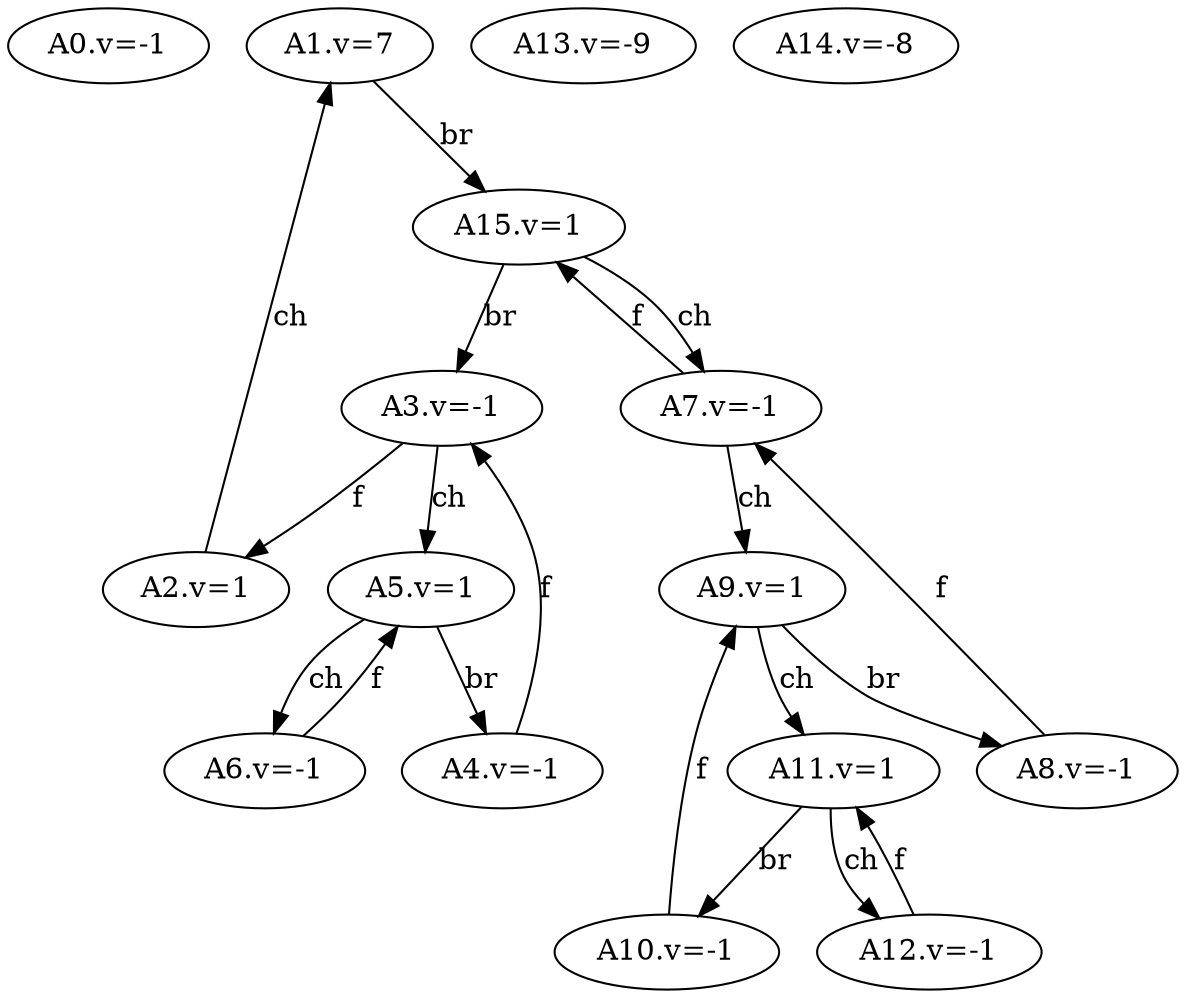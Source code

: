 digraph {
A0 [label="A0.v=-1"]
A1 [label="A1.v=7"]
A2 [label="A2.v=1"]
A3 [label="A3.v=-1"]
A4 [label="A4.v=-1"]
A5 [label="A5.v=1"]
A6 [label="A6.v=-1"]
A7 [label="A7.v=-1"]
A8 [label="A8.v=-1"]
A9 [label="A9.v=1"]
A10 [label="A10.v=-1"]
A11 [label="A11.v=1"]
A12 [label="A12.v=-1"]
A13 [label="A13.v=-9"]
A14 [label="A14.v=-8"]
A15 [label="A15.v=1"]
A1 -> A15 [label="br"]
A2 -> A1 [label="ch"]
A3 -> A5 [label="ch"]
A3 -> A2 [label="f"]
A4 -> A3 [label="f"]
A5 -> A6 [label="ch"]
A5 -> A4 [label="br"]
A6 -> A5 [label="f"]
A7 -> A9 [label="ch"]
A7 -> A15 [label="f"]
A8 -> A7 [label="f"]
A9 -> A11 [label="ch"]
A9 -> A8 [label="br"]
A10 -> A9 [label="f"]
A11 -> A12 [label="ch"]
A11 -> A10 [label="br"]
A12 -> A11 [label="f"]
A15 -> A7 [label="ch"]
A15 -> A3 [label="br"]
}
